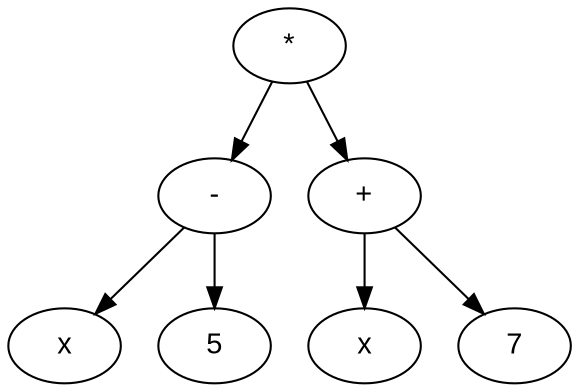 digraph TREE {
    { node [label="*", fontname="Arial"]; A }
    { node [label="-", fontname="Arial"]; B }
    { node [label="+", fontname="Arial"]; C }
    { node [label="x", fontname="Arial"]; D }
    { node [label="5", fontname="Arial"]; E }
    { node [label="x", fontname="Arial"]; F }
    { node [label="7", fontname="Arial"]; G }
    A -> B;
    A -> C;
    B -> D;
    B -> E;
    C -> F;
    C -> G;
}